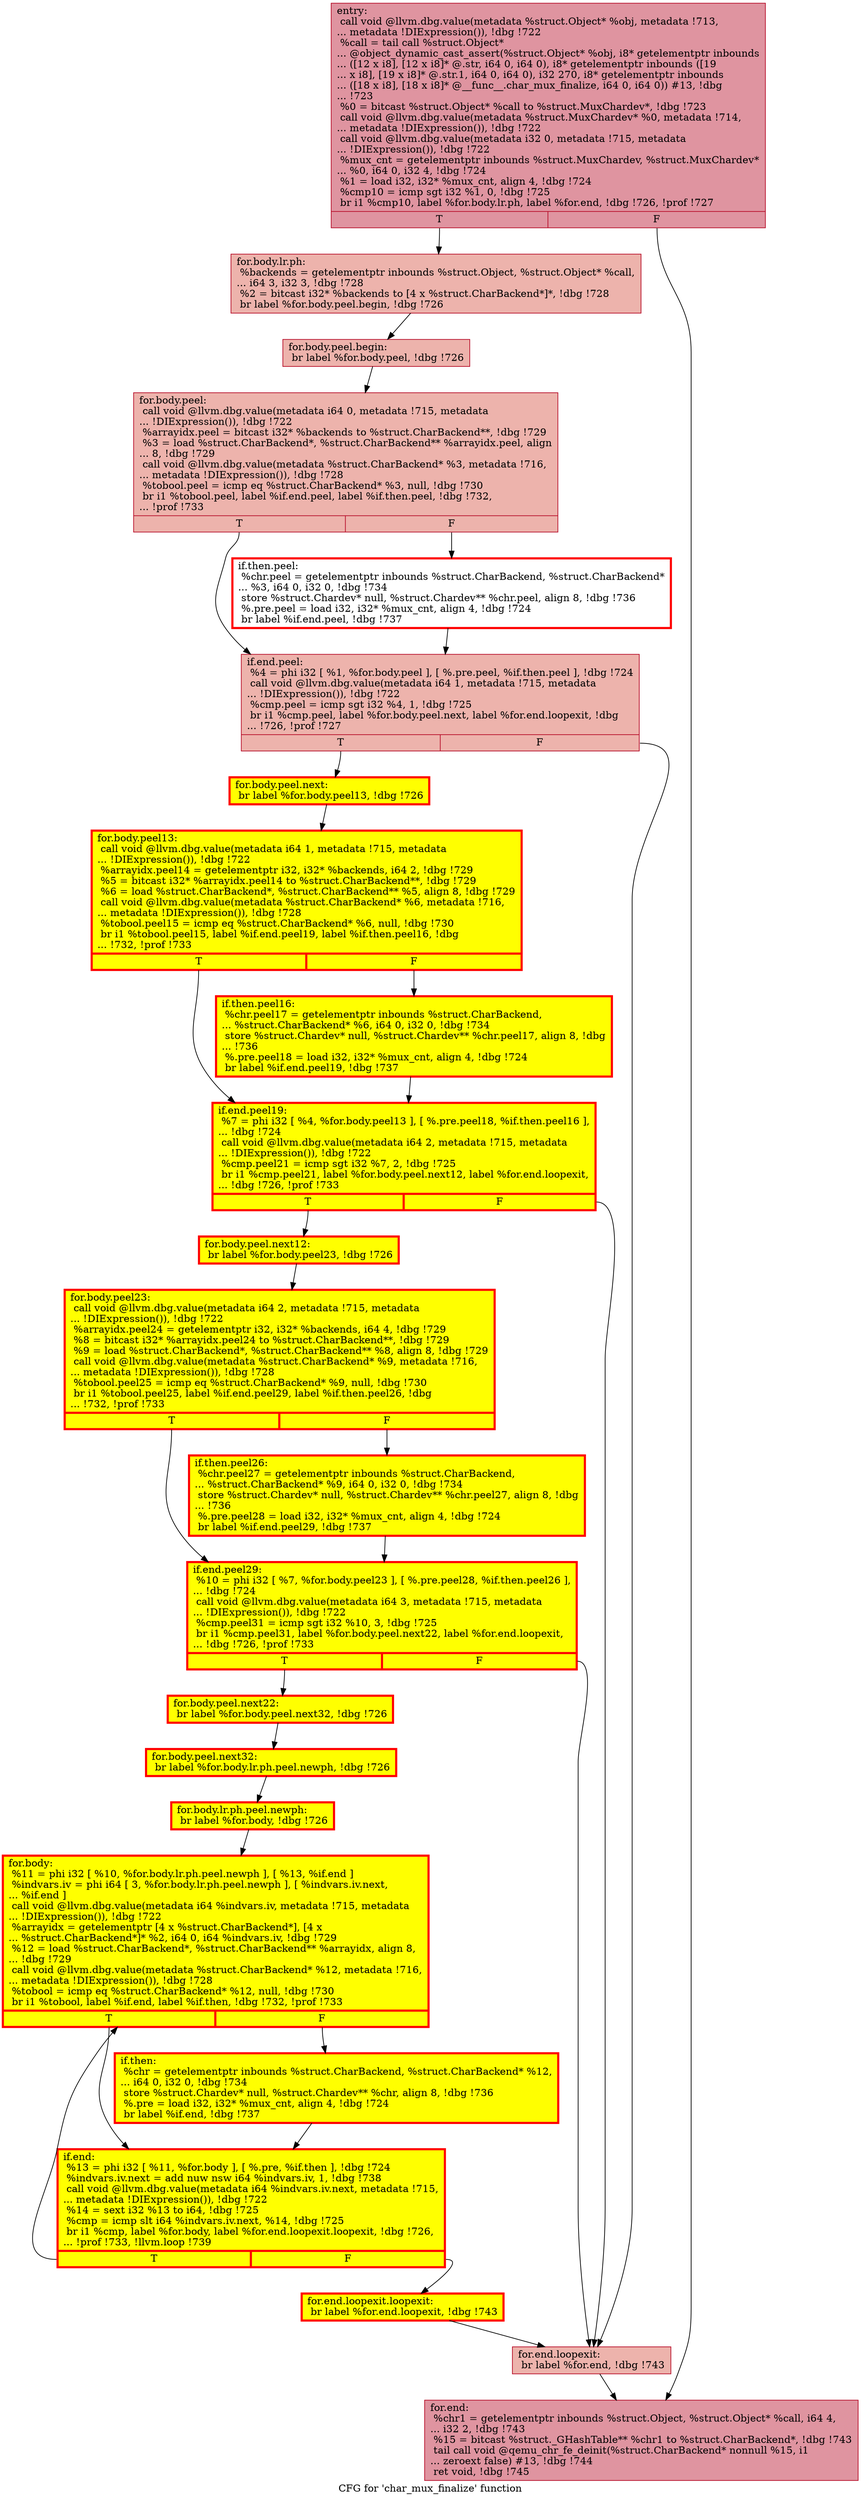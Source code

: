 digraph "CFG for 'char_mux_finalize' function" {
	label="CFG for 'char_mux_finalize' function";

	Node0x55d3ed87bea0 [shape=record,color="#b70d28ff", style=filled, fillcolor="#b70d2870",label="{entry:\l  call void @llvm.dbg.value(metadata %struct.Object* %obj, metadata !713,\l... metadata !DIExpression()), !dbg !722\l  %call = tail call %struct.Object*\l... @object_dynamic_cast_assert(%struct.Object* %obj, i8* getelementptr inbounds\l... ([12 x i8], [12 x i8]* @.str, i64 0, i64 0), i8* getelementptr inbounds ([19\l... x i8], [19 x i8]* @.str.1, i64 0, i64 0), i32 270, i8* getelementptr inbounds\l... ([18 x i8], [18 x i8]* @__func__.char_mux_finalize, i64 0, i64 0)) #13, !dbg\l... !723\l  %0 = bitcast %struct.Object* %call to %struct.MuxChardev*, !dbg !723\l  call void @llvm.dbg.value(metadata %struct.MuxChardev* %0, metadata !714,\l... metadata !DIExpression()), !dbg !722\l  call void @llvm.dbg.value(metadata i32 0, metadata !715, metadata\l... !DIExpression()), !dbg !722\l  %mux_cnt = getelementptr inbounds %struct.MuxChardev, %struct.MuxChardev*\l... %0, i64 0, i32 4, !dbg !724\l  %1 = load i32, i32* %mux_cnt, align 4, !dbg !724\l  %cmp10 = icmp sgt i32 %1, 0, !dbg !725\l  br i1 %cmp10, label %for.body.lr.ph, label %for.end, !dbg !726, !prof !727\l|{<s0>T|<s1>F}}"];
	Node0x55d3ed87bea0:s0 -> Node0x55d3eda0e3f0;
	Node0x55d3ed87bea0:s1 -> Node0x55d3ed8884d0;
	Node0x55d3eda0e3f0 [shape=record,color="#b70d28ff", style=filled, fillcolor="#d6524470",label="{for.body.lr.ph:                                   \l  %backends = getelementptr inbounds %struct.Object, %struct.Object* %call,\l... i64 3, i32 3, !dbg !728\l  %2 = bitcast i32* %backends to [4 x %struct.CharBackend*]*, !dbg !728\l  br label %for.body.peel.begin, !dbg !726\l}"];
	Node0x55d3eda0e3f0 -> Node0x55d3eda4a230;
	Node0x55d3eda4a230 [shape=record,color="#b70d28ff", style=filled, fillcolor="#d6524470",label="{for.body.peel.begin:                              \l  br label %for.body.peel, !dbg !726\l}"];
	Node0x55d3eda4a230 -> Node0x55d3ed8d1490;
	Node0x55d3ed8d1490 [shape=record,color="#b70d28ff", style=filled, fillcolor="#d6524470",label="{for.body.peel:                                    \l  call void @llvm.dbg.value(metadata i64 0, metadata !715, metadata\l... !DIExpression()), !dbg !722\l  %arrayidx.peel = bitcast i32* %backends to %struct.CharBackend**, !dbg !729\l  %3 = load %struct.CharBackend*, %struct.CharBackend** %arrayidx.peel, align\l... 8, !dbg !729\l  call void @llvm.dbg.value(metadata %struct.CharBackend* %3, metadata !716,\l... metadata !DIExpression()), !dbg !728\l  %tobool.peel = icmp eq %struct.CharBackend* %3, null, !dbg !730\l  br i1 %tobool.peel, label %if.end.peel, label %if.then.peel, !dbg !732,\l... !prof !733\l|{<s0>T|<s1>F}}"];
	Node0x55d3ed8d1490:s0 -> Node0x55d3eda49780;
	Node0x55d3ed8d1490:s1 -> Node0x55d3eda498f0;
	Node0x55d3eda498f0 [shape=record,penwidth=3.0, color="red",label="{if.then.peel:                                     \l  %chr.peel = getelementptr inbounds %struct.CharBackend, %struct.CharBackend*\l... %3, i64 0, i32 0, !dbg !734\l  store %struct.Chardev* null, %struct.Chardev** %chr.peel, align 8, !dbg !736\l  %.pre.peel = load i32, i32* %mux_cnt, align 4, !dbg !724\l  br label %if.end.peel, !dbg !737\l}"];
	Node0x55d3eda498f0 -> Node0x55d3eda49780;
	Node0x55d3eda49780 [shape=record,color="#b70d28ff", style=filled, fillcolor="#d6524470",label="{if.end.peel:                                      \l  %4 = phi i32 [ %1, %for.body.peel ], [ %.pre.peel, %if.then.peel ], !dbg !724\l  call void @llvm.dbg.value(metadata i64 1, metadata !715, metadata\l... !DIExpression()), !dbg !722\l  %cmp.peel = icmp sgt i32 %4, 1, !dbg !725\l  br i1 %cmp.peel, label %for.body.peel.next, label %for.end.loopexit, !dbg\l... !726, !prof !727\l|{<s0>T|<s1>F}}"];
	Node0x55d3eda49780:s0 -> Node0x55d3ed917630;
	Node0x55d3eda49780:s1 -> Node0x55d3eda19000;
	Node0x55d3ed917630 [shape=record,penwidth=3.0, style="filled", color="red", fillcolor="yellow",label="{for.body.peel.next:                               \l  br label %for.body.peel13, !dbg !726\l}"];
	Node0x55d3ed917630 -> Node0x55d3ed8e8cb0;
	Node0x55d3ed8e8cb0 [shape=record,penwidth=3.0, style="filled", color="red", fillcolor="yellow",label="{for.body.peel13:                                  \l  call void @llvm.dbg.value(metadata i64 1, metadata !715, metadata\l... !DIExpression()), !dbg !722\l  %arrayidx.peel14 = getelementptr i32, i32* %backends, i64 2, !dbg !729\l  %5 = bitcast i32* %arrayidx.peel14 to %struct.CharBackend**, !dbg !729\l  %6 = load %struct.CharBackend*, %struct.CharBackend** %5, align 8, !dbg !729\l  call void @llvm.dbg.value(metadata %struct.CharBackend* %6, metadata !716,\l... metadata !DIExpression()), !dbg !728\l  %tobool.peel15 = icmp eq %struct.CharBackend* %6, null, !dbg !730\l  br i1 %tobool.peel15, label %if.end.peel19, label %if.then.peel16, !dbg\l... !732, !prof !733\l|{<s0>T|<s1>F}}"];
	Node0x55d3ed8e8cb0:s0 -> Node0x55d3eda3f580;
	Node0x55d3ed8e8cb0:s1 -> Node0x55d3eda376e0;
	Node0x55d3eda376e0 [shape=record,penwidth=3.0, style="filled", color="red", fillcolor="yellow",label="{if.then.peel16:                                   \l  %chr.peel17 = getelementptr inbounds %struct.CharBackend,\l... %struct.CharBackend* %6, i64 0, i32 0, !dbg !734\l  store %struct.Chardev* null, %struct.Chardev** %chr.peel17, align 8, !dbg\l... !736\l  %.pre.peel18 = load i32, i32* %mux_cnt, align 4, !dbg !724\l  br label %if.end.peel19, !dbg !737\l}"];
	Node0x55d3eda376e0 -> Node0x55d3eda3f580;
	Node0x55d3eda3f580 [shape=record,penwidth=3.0, style="filled", color="red", fillcolor="yellow",label="{if.end.peel19:                                    \l  %7 = phi i32 [ %4, %for.body.peel13 ], [ %.pre.peel18, %if.then.peel16 ],\l... !dbg !724\l  call void @llvm.dbg.value(metadata i64 2, metadata !715, metadata\l... !DIExpression()), !dbg !722\l  %cmp.peel21 = icmp sgt i32 %7, 2, !dbg !725\l  br i1 %cmp.peel21, label %for.body.peel.next12, label %for.end.loopexit,\l... !dbg !726, !prof !733\l|{<s0>T|<s1>F}}"];
	Node0x55d3eda3f580:s0 -> Node0x55d3eda3c300;
	Node0x55d3eda3f580:s1 -> Node0x55d3eda19000;
	Node0x55d3eda3c300 [shape=record,penwidth=3.0, style="filled", color="red", fillcolor="yellow",label="{for.body.peel.next12:                             \l  br label %for.body.peel23, !dbg !726\l}"];
	Node0x55d3eda3c300 -> Node0x55d3eda3c3f0;
	Node0x55d3eda3c3f0 [shape=record,penwidth=3.0, style="filled", color="red", fillcolor="yellow",label="{for.body.peel23:                                  \l  call void @llvm.dbg.value(metadata i64 2, metadata !715, metadata\l... !DIExpression()), !dbg !722\l  %arrayidx.peel24 = getelementptr i32, i32* %backends, i64 4, !dbg !729\l  %8 = bitcast i32* %arrayidx.peel24 to %struct.CharBackend**, !dbg !729\l  %9 = load %struct.CharBackend*, %struct.CharBackend** %8, align 8, !dbg !729\l  call void @llvm.dbg.value(metadata %struct.CharBackend* %9, metadata !716,\l... metadata !DIExpression()), !dbg !728\l  %tobool.peel25 = icmp eq %struct.CharBackend* %9, null, !dbg !730\l  br i1 %tobool.peel25, label %if.end.peel29, label %if.then.peel26, !dbg\l... !732, !prof !733\l|{<s0>T|<s1>F}}"];
	Node0x55d3eda3c3f0:s0 -> Node0x55d3eda47cb0;
	Node0x55d3eda3c3f0:s1 -> Node0x55d3eda47fd0;
	Node0x55d3eda47fd0 [shape=record,penwidth=3.0, style="filled", color="red", fillcolor="yellow",label="{if.then.peel26:                                   \l  %chr.peel27 = getelementptr inbounds %struct.CharBackend,\l... %struct.CharBackend* %9, i64 0, i32 0, !dbg !734\l  store %struct.Chardev* null, %struct.Chardev** %chr.peel27, align 8, !dbg\l... !736\l  %.pre.peel28 = load i32, i32* %mux_cnt, align 4, !dbg !724\l  br label %if.end.peel29, !dbg !737\l}"];
	Node0x55d3eda47fd0 -> Node0x55d3eda47cb0;
	Node0x55d3eda47cb0 [shape=record,penwidth=3.0, style="filled", color="red", fillcolor="yellow",label="{if.end.peel29:                                    \l  %10 = phi i32 [ %7, %for.body.peel23 ], [ %.pre.peel28, %if.then.peel26 ],\l... !dbg !724\l  call void @llvm.dbg.value(metadata i64 3, metadata !715, metadata\l... !DIExpression()), !dbg !722\l  %cmp.peel31 = icmp sgt i32 %10, 3, !dbg !725\l  br i1 %cmp.peel31, label %for.body.peel.next22, label %for.end.loopexit,\l... !dbg !726, !prof !733\l|{<s0>T|<s1>F}}"];
	Node0x55d3eda47cb0:s0 -> Node0x55d3eda3c440;
	Node0x55d3eda47cb0:s1 -> Node0x55d3eda19000;
	Node0x55d3eda3c440 [shape=record,penwidth=3.0, style="filled", color="red", fillcolor="yellow",label="{for.body.peel.next22:                             \l  br label %for.body.peel.next32, !dbg !726\l}"];
	Node0x55d3eda3c440 -> Node0x55d3ed98cd40;
	Node0x55d3ed98cd40 [shape=record,penwidth=3.0, style="filled", color="red", fillcolor="yellow",label="{for.body.peel.next32:                             \l  br label %for.body.lr.ph.peel.newph, !dbg !726\l}"];
	Node0x55d3ed98cd40 -> Node0x55d3eda2de10;
	Node0x55d3eda2de10 [shape=record,penwidth=3.0, style="filled", color="red", fillcolor="yellow",label="{for.body.lr.ph.peel.newph:                        \l  br label %for.body, !dbg !726\l}"];
	Node0x55d3eda2de10 -> Node0x55d3ed888870;
	Node0x55d3ed888870 [shape=record,penwidth=3.0, style="filled", color="red", fillcolor="yellow",label="{for.body:                                         \l  %11 = phi i32 [ %10, %for.body.lr.ph.peel.newph ], [ %13, %if.end ]\l  %indvars.iv = phi i64 [ 3, %for.body.lr.ph.peel.newph ], [ %indvars.iv.next,\l... %if.end ]\l  call void @llvm.dbg.value(metadata i64 %indvars.iv, metadata !715, metadata\l... !DIExpression()), !dbg !722\l  %arrayidx = getelementptr [4 x %struct.CharBackend*], [4 x\l... %struct.CharBackend*]* %2, i64 0, i64 %indvars.iv, !dbg !729\l  %12 = load %struct.CharBackend*, %struct.CharBackend** %arrayidx, align 8,\l... !dbg !729\l  call void @llvm.dbg.value(metadata %struct.CharBackend* %12, metadata !716,\l... metadata !DIExpression()), !dbg !728\l  %tobool = icmp eq %struct.CharBackend* %12, null, !dbg !730\l  br i1 %tobool, label %if.end, label %if.then, !dbg !732, !prof !733\l|{<s0>T|<s1>F}}"];
	Node0x55d3ed888870:s0 -> Node0x55d3ed889990;
	Node0x55d3ed888870:s1 -> Node0x55d3ed889920;
	Node0x55d3ed889920 [shape=record,penwidth=3.0, style="filled", color="red", fillcolor="yellow",label="{if.then:                                          \l  %chr = getelementptr inbounds %struct.CharBackend, %struct.CharBackend* %12,\l... i64 0, i32 0, !dbg !734\l  store %struct.Chardev* null, %struct.Chardev** %chr, align 8, !dbg !736\l  %.pre = load i32, i32* %mux_cnt, align 4, !dbg !724\l  br label %if.end, !dbg !737\l}"];
	Node0x55d3ed889920 -> Node0x55d3ed889990;
	Node0x55d3ed889990 [shape=record,penwidth=3.0, style="filled", color="red", fillcolor="yellow",label="{if.end:                                           \l  %13 = phi i32 [ %11, %for.body ], [ %.pre, %if.then ], !dbg !724\l  %indvars.iv.next = add nuw nsw i64 %indvars.iv, 1, !dbg !738\l  call void @llvm.dbg.value(metadata i64 %indvars.iv.next, metadata !715,\l... metadata !DIExpression()), !dbg !722\l  %14 = sext i32 %13 to i64, !dbg !725\l  %cmp = icmp slt i64 %indvars.iv.next, %14, !dbg !725\l  br i1 %cmp, label %for.body, label %for.end.loopexit.loopexit, !dbg !726,\l... !prof !733, !llvm.loop !739\l|{<s0>T|<s1>F}}"];
	Node0x55d3ed889990:s0 -> Node0x55d3ed888870;
	Node0x55d3ed889990:s1 -> Node0x55d3ed98ccf0;
	Node0x55d3ed98ccf0 [shape=record,penwidth=3.0, style="filled", color="red", fillcolor="yellow",label="{for.end.loopexit.loopexit:                        \l  br label %for.end.loopexit, !dbg !743\l}"];
	Node0x55d3ed98ccf0 -> Node0x55d3eda19000;
	Node0x55d3eda19000 [shape=record,color="#b70d28ff", style=filled, fillcolor="#d6524470",label="{for.end.loopexit:                                 \l  br label %for.end, !dbg !743\l}"];
	Node0x55d3eda19000 -> Node0x55d3ed8884d0;
	Node0x55d3ed8884d0 [shape=record,color="#b70d28ff", style=filled, fillcolor="#b70d2870",label="{for.end:                                          \l  %chr1 = getelementptr inbounds %struct.Object, %struct.Object* %call, i64 4,\l... i32 2, !dbg !743\l  %15 = bitcast %struct._GHashTable** %chr1 to %struct.CharBackend*, !dbg !743\l  tail call void @qemu_chr_fe_deinit(%struct.CharBackend* nonnull %15, i1\l... zeroext false) #13, !dbg !744\l  ret void, !dbg !745\l}"];
}
